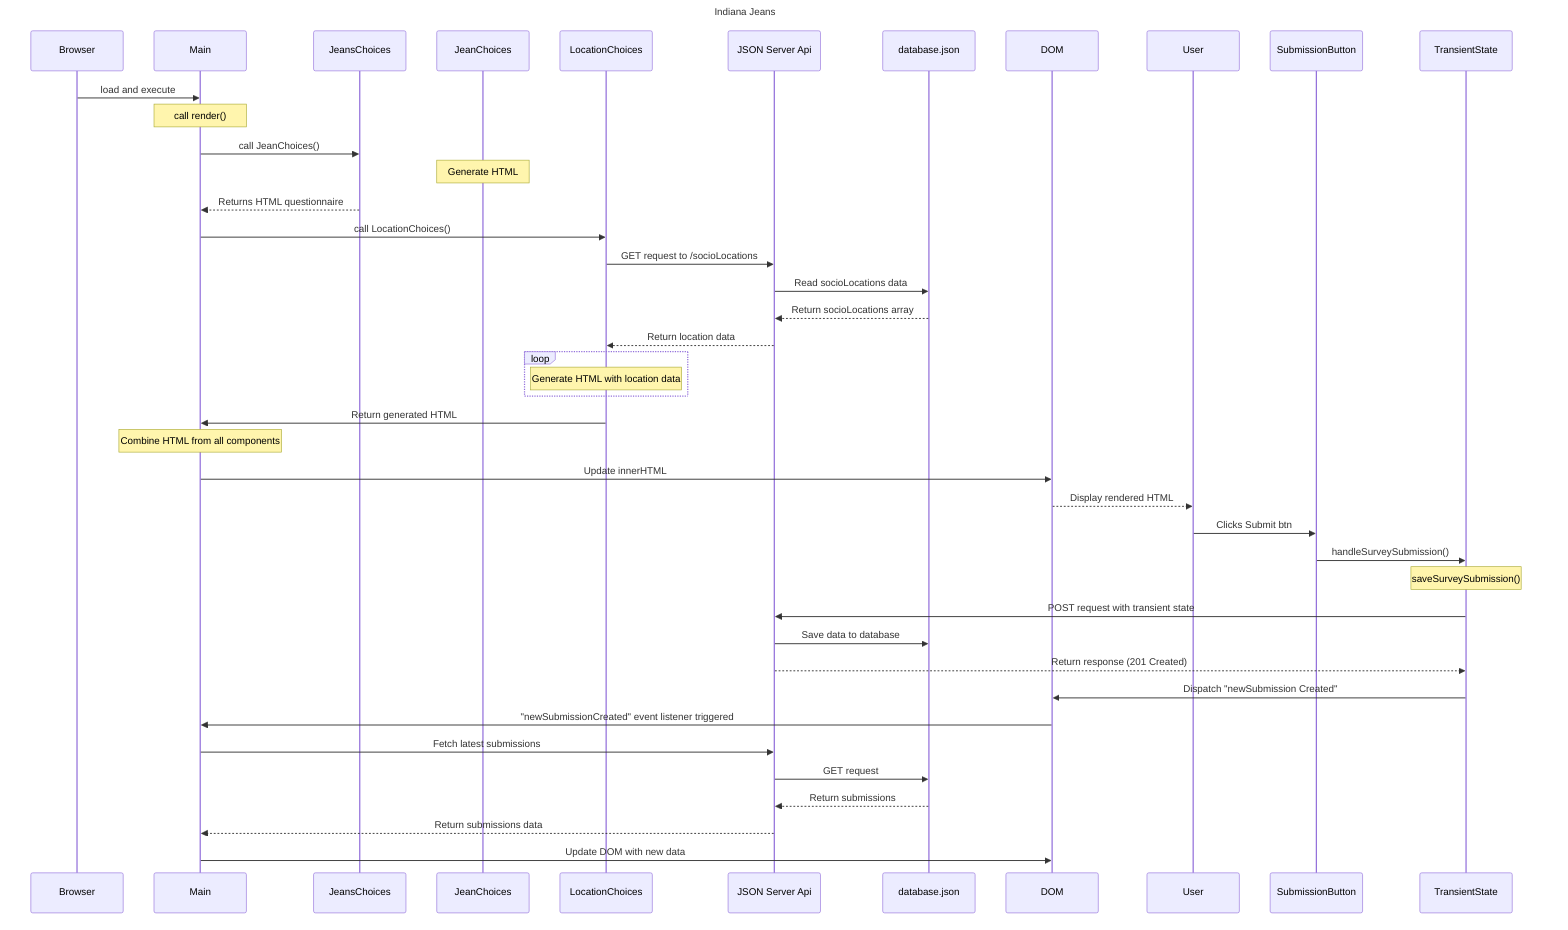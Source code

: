 ---
id: eedd450b-e5f7-49af-b084-3cdf3e5fb461
title: Indiana Jeans
---

sequenceDiagram
Browser ->> Main: load and execute

Note over Main: call render()

Main ->> JeansChoices: call JeanChoices()

Note over JeanChoices: Generate HTML

JeansChoices -->> Main: Returns HTML questionnaire

Main ->> LocationChoices: call LocationChoices()

LocationChoices ->> JSON Server Api: GET request to /socioLocations

JSON Server Api ->> database.json: Read socioLocations data

database.json -->> JSON Server Api: Return socioLocations array

JSON Server Api -->> LocationChoices: Return location data

loop
    Note over LocationChoices: Generate HTML with location data
end

LocationChoices ->> Main: Return generated HTML

Note over Main: Combine HTML from all components

Main ->> DOM: Update innerHTML

DOM -->> User: Display rendered HTML

User ->> SubmissionButton: Clicks Submit btn

SubmissionButton ->> TransientState: handleSurveySubmission()

Note over TransientState: saveSurveySubmission()

TransientState ->> JSON Server Api: POST request with transient state

JSON Server Api ->> database.json: Save data to database

JSON Server Api -->> TransientState: Return response (201 Created)

TransientState ->> DOM: Dispatch "newSubmission Created"

DOM ->> Main: "newSubmissionCreated" event listener triggered

Main ->> JSON Server Api: Fetch latest submissions

JSON Server Api ->> database.json: GET request

database.json -->> JSON Server Api: Return submissions

JSON Server Api -->> Main: Return submissions data

Main ->> DOM: Update DOM with new data
